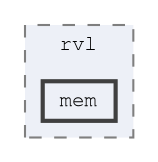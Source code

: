 digraph "source/rvl/mem"
{
 // LATEX_PDF_SIZE
  bgcolor="transparent";
  edge [fontname=FreeMono,fontsize=10,labelfontname=FreeMono,labelfontsize=10];
  node [fontname=FreeMono,fontsize=10,shape=box,height=0.2,width=0.4];
  compound=true
  subgraph clusterdir_04b1a76366f54e518bf452881c14829c {
    graph [ bgcolor="#edf0f7", pencolor="grey50", label="rvl", fontname=FreeMono,fontsize=10 style="filled,dashed", URL="dir_04b1a76366f54e518bf452881c14829c.html",tooltip=""]
  dir_608777b4ad318147cbb5d5ea703aa8c4 [label="mem", fillcolor="#edf0f7", color="grey25", style="filled,bold", URL="dir_608777b4ad318147cbb5d5ea703aa8c4.html",tooltip=""];
  }
}
